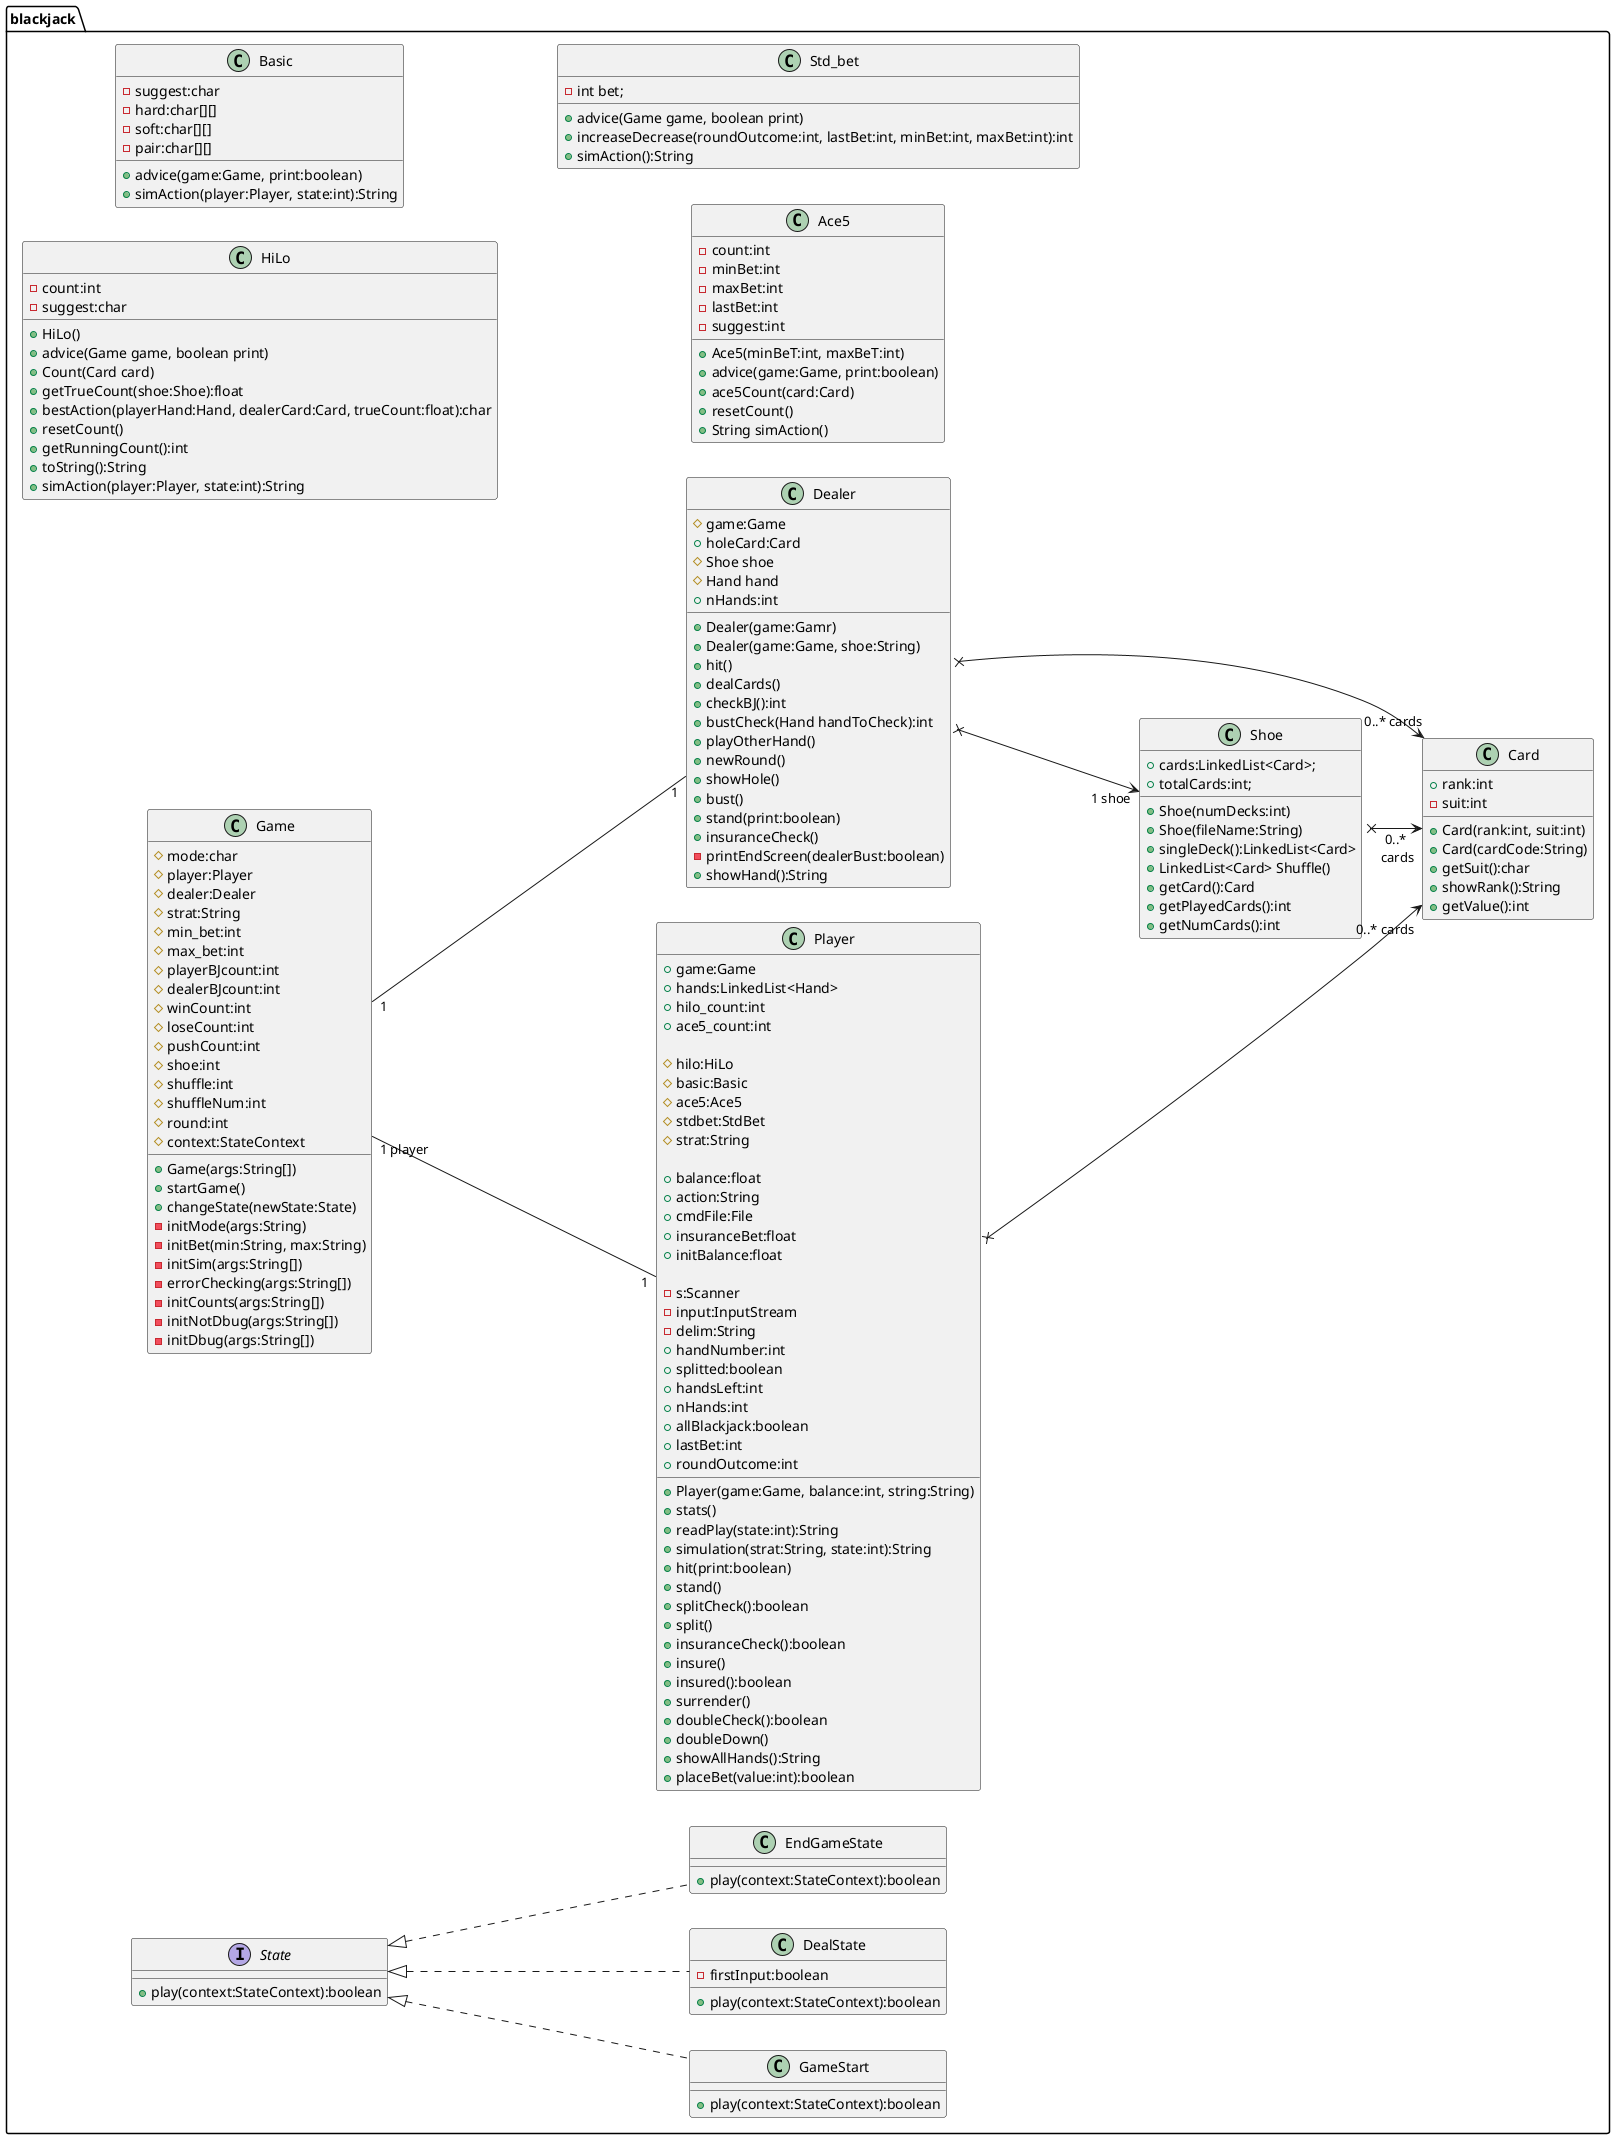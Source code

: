 @startuml

package "blackjack"
{
    class Game
    {
        #mode:char
        #player:Player
        #dealer:Dealer
        #strat:String
        #min_bet:int
        #max_bet:int
        #playerBJcount:int
        #dealerBJcount:int
        #winCount:int
        #loseCount:int
        #pushCount:int
        #shoe:int
        #shuffle:int
        #shuffleNum:int
        #round:int
        #context:StateContext

        +Game(args:String[])
        +startGame()
        +changeState(newState:State)
        -initMode(args:String)
        -initBet(min:String, max:String)
        -initSim(args:String[])
        -errorChecking(args:String[])
        -initCounts(args:String[])
        -initNotDbug(args:String[])
        -initDbug(args:String[])
    }

    class Player
    {
        +game:Game
        +hands:LinkedList<Hand>
        +hilo_count:int
        +ace5_count:int

        #hilo:HiLo
        #basic:Basic
        #ace5:Ace5
        #stdbet:StdBet
        #strat:String

        +balance:float
        +action:String
        +cmdFile:File
        +insuranceBet:float
        +initBalance:float

        -s:Scanner
        -input:InputStream
        -delim:String
        +handNumber:int
        +splitted:boolean
        +handsLeft:int
        +nHands:int
        +allBlackjack:boolean
        +lastBet:int
        +roundOutcome:int

        +Player(game:Game, balance:int, string:String)
        +stats()
        +readPlay(state:int):String
        +simulation(strat:String, state:int):String
        +hit(print:boolean)
        +stand()
        +splitCheck():boolean
        +split()
        +insuranceCheck():boolean
        +insure()
        +insured():boolean
        +surrender()
        +doubleCheck():boolean
        +doubleDown()
        +showAllHands():String
        +placeBet(value:int):boolean
    }

    class Dealer
    {
        #game:Game
        +holeCard:Card
        #Shoe shoe
        #Hand hand
        +nHands:int

        +Dealer(game:Gamr)
        +Dealer(game:Game, shoe:String)
        +hit()
        +dealCards()
        +checkBJ():int
        +bustCheck(Hand handToCheck):int
        +playOtherHand()
        +newRound()
        +showHole()
        +bust()
        +stand(print:boolean)
        +insuranceCheck()
        -printEndScreen(dealerBust:boolean)
        +showHand():String
    }

    class HiLo
    {
        -count:int
	    -suggest:char
'
        +HiLo()
        +advice(Game game, boolean print)
        +Count(Card card)
        +getTrueCount(shoe:Shoe):float
        +bestAction(playerHand:Hand, dealerCard:Card, trueCount:float):char
        +resetCount()
        +getRunningCount():int
        +toString():String
        +simAction(player:Player, state:int):String
    }
    
    class Basic
    {
        -suggest:char
        -hard:char[][]
        -soft:char[][]
        -pair:char[][]

        +advice(game:Game, print:boolean)
        +simAction(player:Player, state:int):String
    }
    
    class Ace5
    {
        -count:int
        -minBet:int
        -maxBet:int
        -lastBet:int
        -suggest:int

        +Ace5(minBeT:int, maxBeT:int)
        +advice(game:Game, print:boolean)
        +ace5Count(card:Card)
        +resetCount()
        +String simAction()
    }
    
    class Std_bet
    {
        -int bet;
        +advice(Game game, boolean print)
        +increaseDecrease(roundOutcome:int, lastBet:int, minBet:int, maxBet:int):int
        +simAction():String
    }
    
    class Shoe
    {
        +cards:LinkedList<Card>;
        +totalCards:int;
        +Shoe(numDecks:int)
        +Shoe(fileName:String)
        +singleDeck():LinkedList<Card>
        +LinkedList<Card> Shuffle()
        +getCard():Card
        +getPlayedCards():int
        +getNumCards():int
    }
    
    class Card
    {
        +rank:int
        -suit:int
        
        +Card(rank:int, suit:int)
        +Card(cardCode:String)
        +getSuit():char
        +showRank():String
        +getValue():int
    }

    interface State
    {
        +play(context:StateContext):boolean
    }

    class GameStart implements State
    {
        +play(context:StateContext):boolean
    }

    class DealState implements State
    {
        -firstInput:boolean
        +play(context:StateContext):boolean
    }

    class EndGameState implements State
    {
        +play(context:StateContext):boolean
    }


    
    left to right direction
    
    Player x--->  "0..* cards" Card
    
    Dealer x---> "0..* cards" Card
    
    Game "1 player" --"1" Player
    
    Game "1" -- "1" Dealer
    
    Dealer x--> "1 shoe" Shoe
    
    Shoe x--> "0..*\n cards" Card
    
}
@enduml